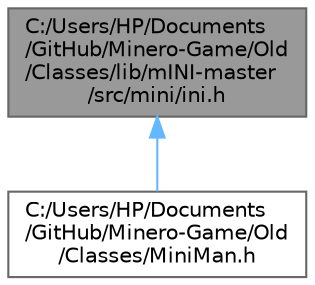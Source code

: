 digraph "C:/Users/HP/Documents/GitHub/Minero-Game/Old/Classes/lib/mINI-master/src/mini/ini.h"
{
 // LATEX_PDF_SIZE
  bgcolor="transparent";
  edge [fontname=Helvetica,fontsize=10,labelfontname=Helvetica,labelfontsize=10];
  node [fontname=Helvetica,fontsize=10,shape=box,height=0.2,width=0.4];
  Node1 [id="Node000001",label="C:/Users/HP/Documents\l/GitHub/Minero-Game/Old\l/Classes/lib/mINI-master\l/src/mini/ini.h",height=0.2,width=0.4,color="gray40", fillcolor="grey60", style="filled", fontcolor="black",tooltip=" "];
  Node1 -> Node2 [id="edge3_Node000001_Node000002",dir="back",color="steelblue1",style="solid",tooltip=" "];
  Node2 [id="Node000002",label="C:/Users/HP/Documents\l/GitHub/Minero-Game/Old\l/Classes/MiniMan.h",height=0.2,width=0.4,color="grey40", fillcolor="white", style="filled",URL="$_old_2_classes_2_mini_man_8h.html",tooltip=" "];
}
